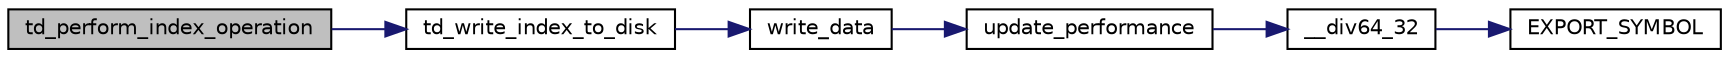 digraph "td_perform_index_operation"
{
  edge [fontname="Helvetica",fontsize="10",labelfontname="Helvetica",labelfontsize="10"];
  node [fontname="Helvetica",fontsize="10",shape=record];
  rankdir="LR";
  Node1 [label="td_perform_index_operation",height=0.2,width=0.4,color="black", fillcolor="grey75", style="filled", fontcolor="black"];
  Node1 -> Node2 [color="midnightblue",fontsize="10",style="solid",fontname="Helvetica"];
  Node2 [label="td_write_index_to_disk",height=0.2,width=0.4,color="black", fillcolor="white", style="filled",URL="$tdisk_8c.html#a97861b5c4ef4f2807d29ef1f1c74fe64",tooltip="Writes the given sector index to the given internal device. "];
  Node2 -> Node3 [color="midnightblue",fontsize="10",style="solid",fontname="Helvetica"];
  Node3 [label="write_data",height=0.2,width=0.4,color="black", fillcolor="white", style="filled",URL="$tdisk__device__operations_8h.html#a7416ee55b81815dc405f452977f280f1",tooltip="tDisk Driver "];
  Node3 -> Node4 [color="midnightblue",fontsize="10",style="solid",fontname="Helvetica"];
  Node4 [label="update_performance",height=0.2,width=0.4,color="black", fillcolor="white", style="filled",URL="$tdisk__performance_8h.html#ae00201ef33f2b28f394b7e60f29f1452",tooltip="This function updates the performance data of the given performacen data. "];
  Node4 -> Node5 [color="midnightblue",fontsize="10",style="solid",fontname="Helvetica"];
  Node5 [label="__div64_32",height=0.2,width=0.4,color="black", fillcolor="white", style="filled",URL="$helpers_8c.html#aff7dbb9c60a4d1c2a3648918d7d083e6"];
  Node5 -> Node6 [color="midnightblue",fontsize="10",style="solid",fontname="Helvetica"];
  Node6 [label="EXPORT_SYMBOL",height=0.2,width=0.4,color="black", fillcolor="white", style="filled",URL="$helpers_8c.html#a6b260ca72a53d15fc7e64d9b70d46d96"];
}
